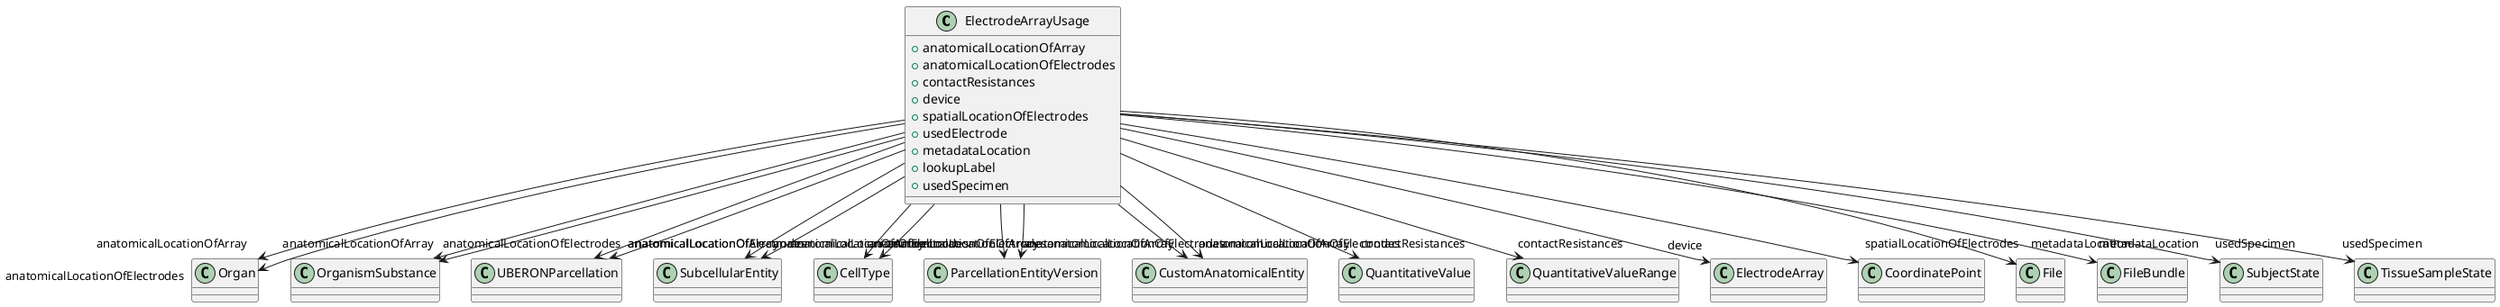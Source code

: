 @startuml
class ElectrodeArrayUsage {
+anatomicalLocationOfArray
+anatomicalLocationOfElectrodes
+contactResistances
+device
+spatialLocationOfElectrodes
+usedElectrode
+metadataLocation
+lookupLabel
+usedSpecimen

}
ElectrodeArrayUsage -d-> "anatomicalLocationOfArray" Organ
ElectrodeArrayUsage -d-> "anatomicalLocationOfArray" OrganismSubstance
ElectrodeArrayUsage -d-> "anatomicalLocationOfArray" UBERONParcellation
ElectrodeArrayUsage -d-> "anatomicalLocationOfArray" SubcellularEntity
ElectrodeArrayUsage -d-> "anatomicalLocationOfArray" CellType
ElectrodeArrayUsage -d-> "anatomicalLocationOfArray" ParcellationEntityVersion
ElectrodeArrayUsage -d-> "anatomicalLocationOfArray" CustomAnatomicalEntity
ElectrodeArrayUsage -d-> "anatomicalLocationOfElectrodes" Organ
ElectrodeArrayUsage -d-> "anatomicalLocationOfElectrodes" OrganismSubstance
ElectrodeArrayUsage -d-> "anatomicalLocationOfElectrodes" UBERONParcellation
ElectrodeArrayUsage -d-> "anatomicalLocationOfElectrodes" SubcellularEntity
ElectrodeArrayUsage -d-> "anatomicalLocationOfElectrodes" CellType
ElectrodeArrayUsage -d-> "anatomicalLocationOfElectrodes" ParcellationEntityVersion
ElectrodeArrayUsage -d-> "anatomicalLocationOfElectrodes" CustomAnatomicalEntity
ElectrodeArrayUsage -d-> "contactResistances" QuantitativeValue
ElectrodeArrayUsage -d-> "contactResistances" QuantitativeValueRange
ElectrodeArrayUsage -d-> "device" ElectrodeArray
ElectrodeArrayUsage -d-> "spatialLocationOfElectrodes" CoordinatePoint
ElectrodeArrayUsage -d-> "metadataLocation" File
ElectrodeArrayUsage -d-> "metadataLocation" FileBundle
ElectrodeArrayUsage -d-> "usedSpecimen" SubjectState
ElectrodeArrayUsage -d-> "usedSpecimen" TissueSampleState

@enduml